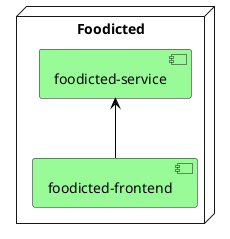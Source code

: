 @startuml
'https://plantuml.com/deployment-diagram

node Foodicted {
    component "foodicted-frontend" #PaleGreen
    component "foodicted-service" #PaleGreen

    "foodicted-service" <-- "foodicted-frontend" #black
}

@enduml